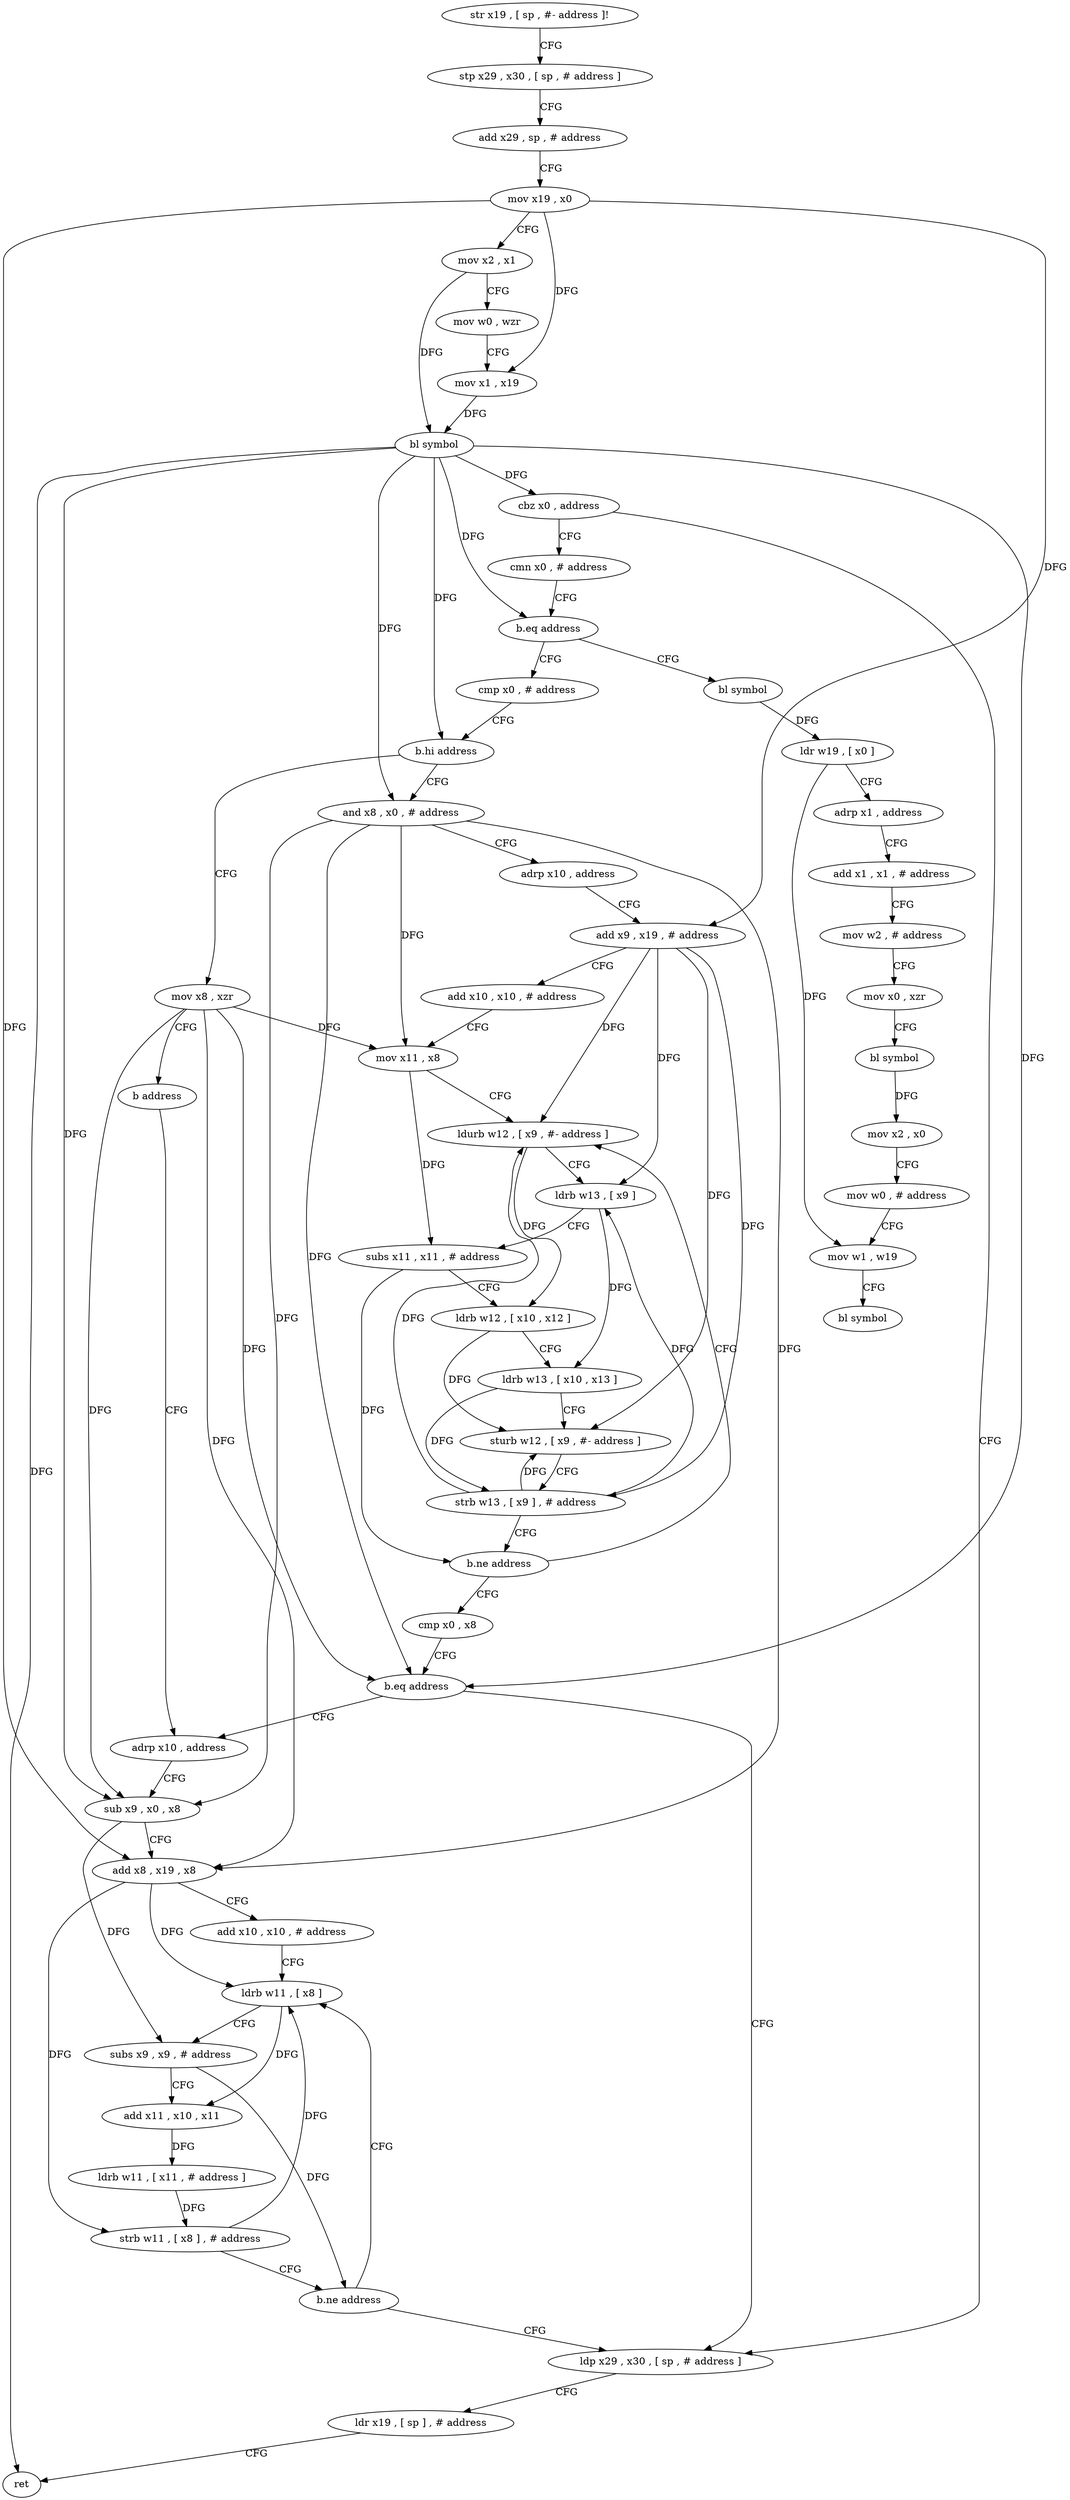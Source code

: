 digraph "func" {
"4209216" [label = "str x19 , [ sp , #- address ]!" ]
"4209220" [label = "stp x29 , x30 , [ sp , # address ]" ]
"4209224" [label = "add x29 , sp , # address" ]
"4209228" [label = "mov x19 , x0" ]
"4209232" [label = "mov x2 , x1" ]
"4209236" [label = "mov w0 , wzr" ]
"4209240" [label = "mov x1 , x19" ]
"4209244" [label = "bl symbol" ]
"4209248" [label = "cbz x0 , address" ]
"4209376" [label = "ldp x29 , x30 , [ sp , # address ]" ]
"4209252" [label = "cmn x0 , # address" ]
"4209380" [label = "ldr x19 , [ sp ] , # address" ]
"4209384" [label = "ret" ]
"4209256" [label = "b.eq address" ]
"4209388" [label = "bl symbol" ]
"4209260" [label = "cmp x0 , # address" ]
"4209392" [label = "ldr w19 , [ x0 ]" ]
"4209396" [label = "adrp x1 , address" ]
"4209400" [label = "add x1 , x1 , # address" ]
"4209404" [label = "mov w2 , # address" ]
"4209408" [label = "mov x0 , xzr" ]
"4209412" [label = "bl symbol" ]
"4209416" [label = "mov x2 , x0" ]
"4209420" [label = "mov w0 , # address" ]
"4209424" [label = "mov w1 , w19" ]
"4209428" [label = "bl symbol" ]
"4209264" [label = "b.hi address" ]
"4209276" [label = "and x8 , x0 , # address" ]
"4209268" [label = "mov x8 , xzr" ]
"4209280" [label = "adrp x10 , address" ]
"4209284" [label = "add x9 , x19 , # address" ]
"4209288" [label = "add x10 , x10 , # address" ]
"4209292" [label = "mov x11 , x8" ]
"4209296" [label = "ldurb w12 , [ x9 , #- address ]" ]
"4209272" [label = "b address" ]
"4209336" [label = "adrp x10 , address" ]
"4209300" [label = "ldrb w13 , [ x9 ]" ]
"4209304" [label = "subs x11 , x11 , # address" ]
"4209308" [label = "ldrb w12 , [ x10 , x12 ]" ]
"4209312" [label = "ldrb w13 , [ x10 , x13 ]" ]
"4209316" [label = "sturb w12 , [ x9 , #- address ]" ]
"4209320" [label = "strb w13 , [ x9 ] , # address" ]
"4209324" [label = "b.ne address" ]
"4209328" [label = "cmp x0 , x8" ]
"4209332" [label = "b.eq address" ]
"4209340" [label = "sub x9 , x0 , x8" ]
"4209344" [label = "add x8 , x19 , x8" ]
"4209348" [label = "add x10 , x10 , # address" ]
"4209352" [label = "ldrb w11 , [ x8 ]" ]
"4209356" [label = "subs x9 , x9 , # address" ]
"4209360" [label = "add x11 , x10 , x11" ]
"4209364" [label = "ldrb w11 , [ x11 , # address ]" ]
"4209368" [label = "strb w11 , [ x8 ] , # address" ]
"4209372" [label = "b.ne address" ]
"4209216" -> "4209220" [ label = "CFG" ]
"4209220" -> "4209224" [ label = "CFG" ]
"4209224" -> "4209228" [ label = "CFG" ]
"4209228" -> "4209232" [ label = "CFG" ]
"4209228" -> "4209240" [ label = "DFG" ]
"4209228" -> "4209284" [ label = "DFG" ]
"4209228" -> "4209344" [ label = "DFG" ]
"4209232" -> "4209236" [ label = "CFG" ]
"4209232" -> "4209244" [ label = "DFG" ]
"4209236" -> "4209240" [ label = "CFG" ]
"4209240" -> "4209244" [ label = "DFG" ]
"4209244" -> "4209248" [ label = "DFG" ]
"4209244" -> "4209384" [ label = "DFG" ]
"4209244" -> "4209256" [ label = "DFG" ]
"4209244" -> "4209264" [ label = "DFG" ]
"4209244" -> "4209276" [ label = "DFG" ]
"4209244" -> "4209340" [ label = "DFG" ]
"4209244" -> "4209332" [ label = "DFG" ]
"4209248" -> "4209376" [ label = "CFG" ]
"4209248" -> "4209252" [ label = "CFG" ]
"4209376" -> "4209380" [ label = "CFG" ]
"4209252" -> "4209256" [ label = "CFG" ]
"4209380" -> "4209384" [ label = "CFG" ]
"4209256" -> "4209388" [ label = "CFG" ]
"4209256" -> "4209260" [ label = "CFG" ]
"4209388" -> "4209392" [ label = "DFG" ]
"4209260" -> "4209264" [ label = "CFG" ]
"4209392" -> "4209396" [ label = "CFG" ]
"4209392" -> "4209424" [ label = "DFG" ]
"4209396" -> "4209400" [ label = "CFG" ]
"4209400" -> "4209404" [ label = "CFG" ]
"4209404" -> "4209408" [ label = "CFG" ]
"4209408" -> "4209412" [ label = "CFG" ]
"4209412" -> "4209416" [ label = "DFG" ]
"4209416" -> "4209420" [ label = "CFG" ]
"4209420" -> "4209424" [ label = "CFG" ]
"4209424" -> "4209428" [ label = "CFG" ]
"4209264" -> "4209276" [ label = "CFG" ]
"4209264" -> "4209268" [ label = "CFG" ]
"4209276" -> "4209280" [ label = "CFG" ]
"4209276" -> "4209292" [ label = "DFG" ]
"4209276" -> "4209340" [ label = "DFG" ]
"4209276" -> "4209344" [ label = "DFG" ]
"4209276" -> "4209332" [ label = "DFG" ]
"4209268" -> "4209272" [ label = "CFG" ]
"4209268" -> "4209292" [ label = "DFG" ]
"4209268" -> "4209340" [ label = "DFG" ]
"4209268" -> "4209344" [ label = "DFG" ]
"4209268" -> "4209332" [ label = "DFG" ]
"4209280" -> "4209284" [ label = "CFG" ]
"4209284" -> "4209288" [ label = "CFG" ]
"4209284" -> "4209296" [ label = "DFG" ]
"4209284" -> "4209300" [ label = "DFG" ]
"4209284" -> "4209316" [ label = "DFG" ]
"4209284" -> "4209320" [ label = "DFG" ]
"4209288" -> "4209292" [ label = "CFG" ]
"4209292" -> "4209296" [ label = "CFG" ]
"4209292" -> "4209304" [ label = "DFG" ]
"4209296" -> "4209300" [ label = "CFG" ]
"4209296" -> "4209308" [ label = "DFG" ]
"4209272" -> "4209336" [ label = "CFG" ]
"4209336" -> "4209340" [ label = "CFG" ]
"4209300" -> "4209304" [ label = "CFG" ]
"4209300" -> "4209312" [ label = "DFG" ]
"4209304" -> "4209308" [ label = "CFG" ]
"4209304" -> "4209324" [ label = "DFG" ]
"4209308" -> "4209312" [ label = "CFG" ]
"4209308" -> "4209316" [ label = "DFG" ]
"4209312" -> "4209316" [ label = "CFG" ]
"4209312" -> "4209320" [ label = "DFG" ]
"4209316" -> "4209320" [ label = "CFG" ]
"4209320" -> "4209324" [ label = "CFG" ]
"4209320" -> "4209296" [ label = "DFG" ]
"4209320" -> "4209300" [ label = "DFG" ]
"4209320" -> "4209316" [ label = "DFG" ]
"4209324" -> "4209296" [ label = "CFG" ]
"4209324" -> "4209328" [ label = "CFG" ]
"4209328" -> "4209332" [ label = "CFG" ]
"4209332" -> "4209376" [ label = "CFG" ]
"4209332" -> "4209336" [ label = "CFG" ]
"4209340" -> "4209344" [ label = "CFG" ]
"4209340" -> "4209356" [ label = "DFG" ]
"4209344" -> "4209348" [ label = "CFG" ]
"4209344" -> "4209352" [ label = "DFG" ]
"4209344" -> "4209368" [ label = "DFG" ]
"4209348" -> "4209352" [ label = "CFG" ]
"4209352" -> "4209356" [ label = "CFG" ]
"4209352" -> "4209360" [ label = "DFG" ]
"4209356" -> "4209360" [ label = "CFG" ]
"4209356" -> "4209372" [ label = "DFG" ]
"4209360" -> "4209364" [ label = "DFG" ]
"4209364" -> "4209368" [ label = "DFG" ]
"4209368" -> "4209372" [ label = "CFG" ]
"4209368" -> "4209352" [ label = "DFG" ]
"4209372" -> "4209352" [ label = "CFG" ]
"4209372" -> "4209376" [ label = "CFG" ]
}
